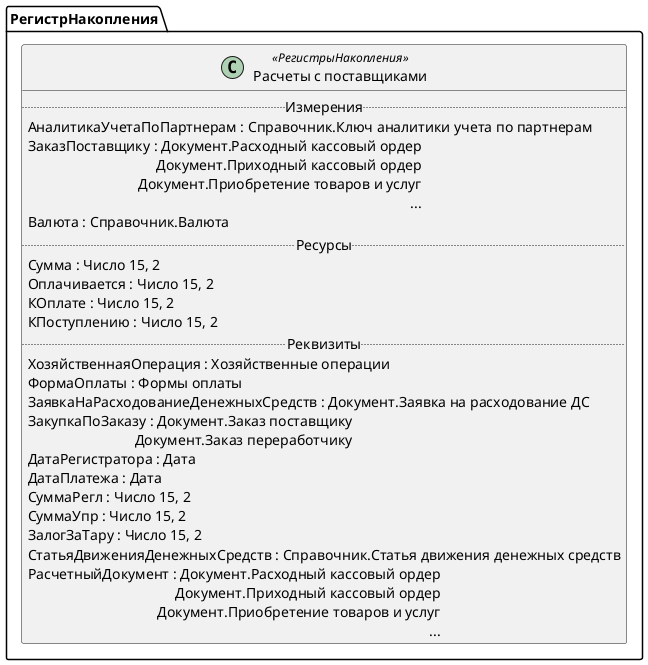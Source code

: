 ﻿@startuml РасчетыСПоставщиками
'!include templates.wsd
'..\include templates.wsd
class РегистрНакопления.РасчетыСПоставщиками as "Расчеты с поставщиками" <<РегистрыНакопления>>
{
..Измерения..
АналитикаУчетаПоПартнерам : Справочник.Ключ аналитики учета по партнерам
ЗаказПоставщику : Документ.Расходный кассовый ордер\rДокумент.Приходный кассовый ордер\rДокумент.Приобретение товаров и услуг\r...
Валюта : Справочник.Валюта
..Ресурсы..
Сумма : Число 15, 2
Оплачивается : Число 15, 2
КОплате : Число 15, 2
КПоступлению : Число 15, 2
..Реквизиты..
ХозяйственнаяОперация : Хозяйственные операции
ФормаОплаты : Формы оплаты
ЗаявкаНаРасходованиеДенежныхСредств : Документ.Заявка на расходование ДС
ЗакупкаПоЗаказу : Документ.Заказ поставщику\rДокумент.Заказ переработчику
ДатаРегистратора : Дата
ДатаПлатежа : Дата
СуммаРегл : Число 15, 2
СуммаУпр : Число 15, 2
ЗалогЗаТару : Число 15, 2
СтатьяДвиженияДенежныхСредств : Справочник.Статья движения денежных средств
РасчетныйДокумент : Документ.Расходный кассовый ордер\rДокумент.Приходный кассовый ордер\rДокумент.Приобретение товаров и услуг\r...
}
@enduml

